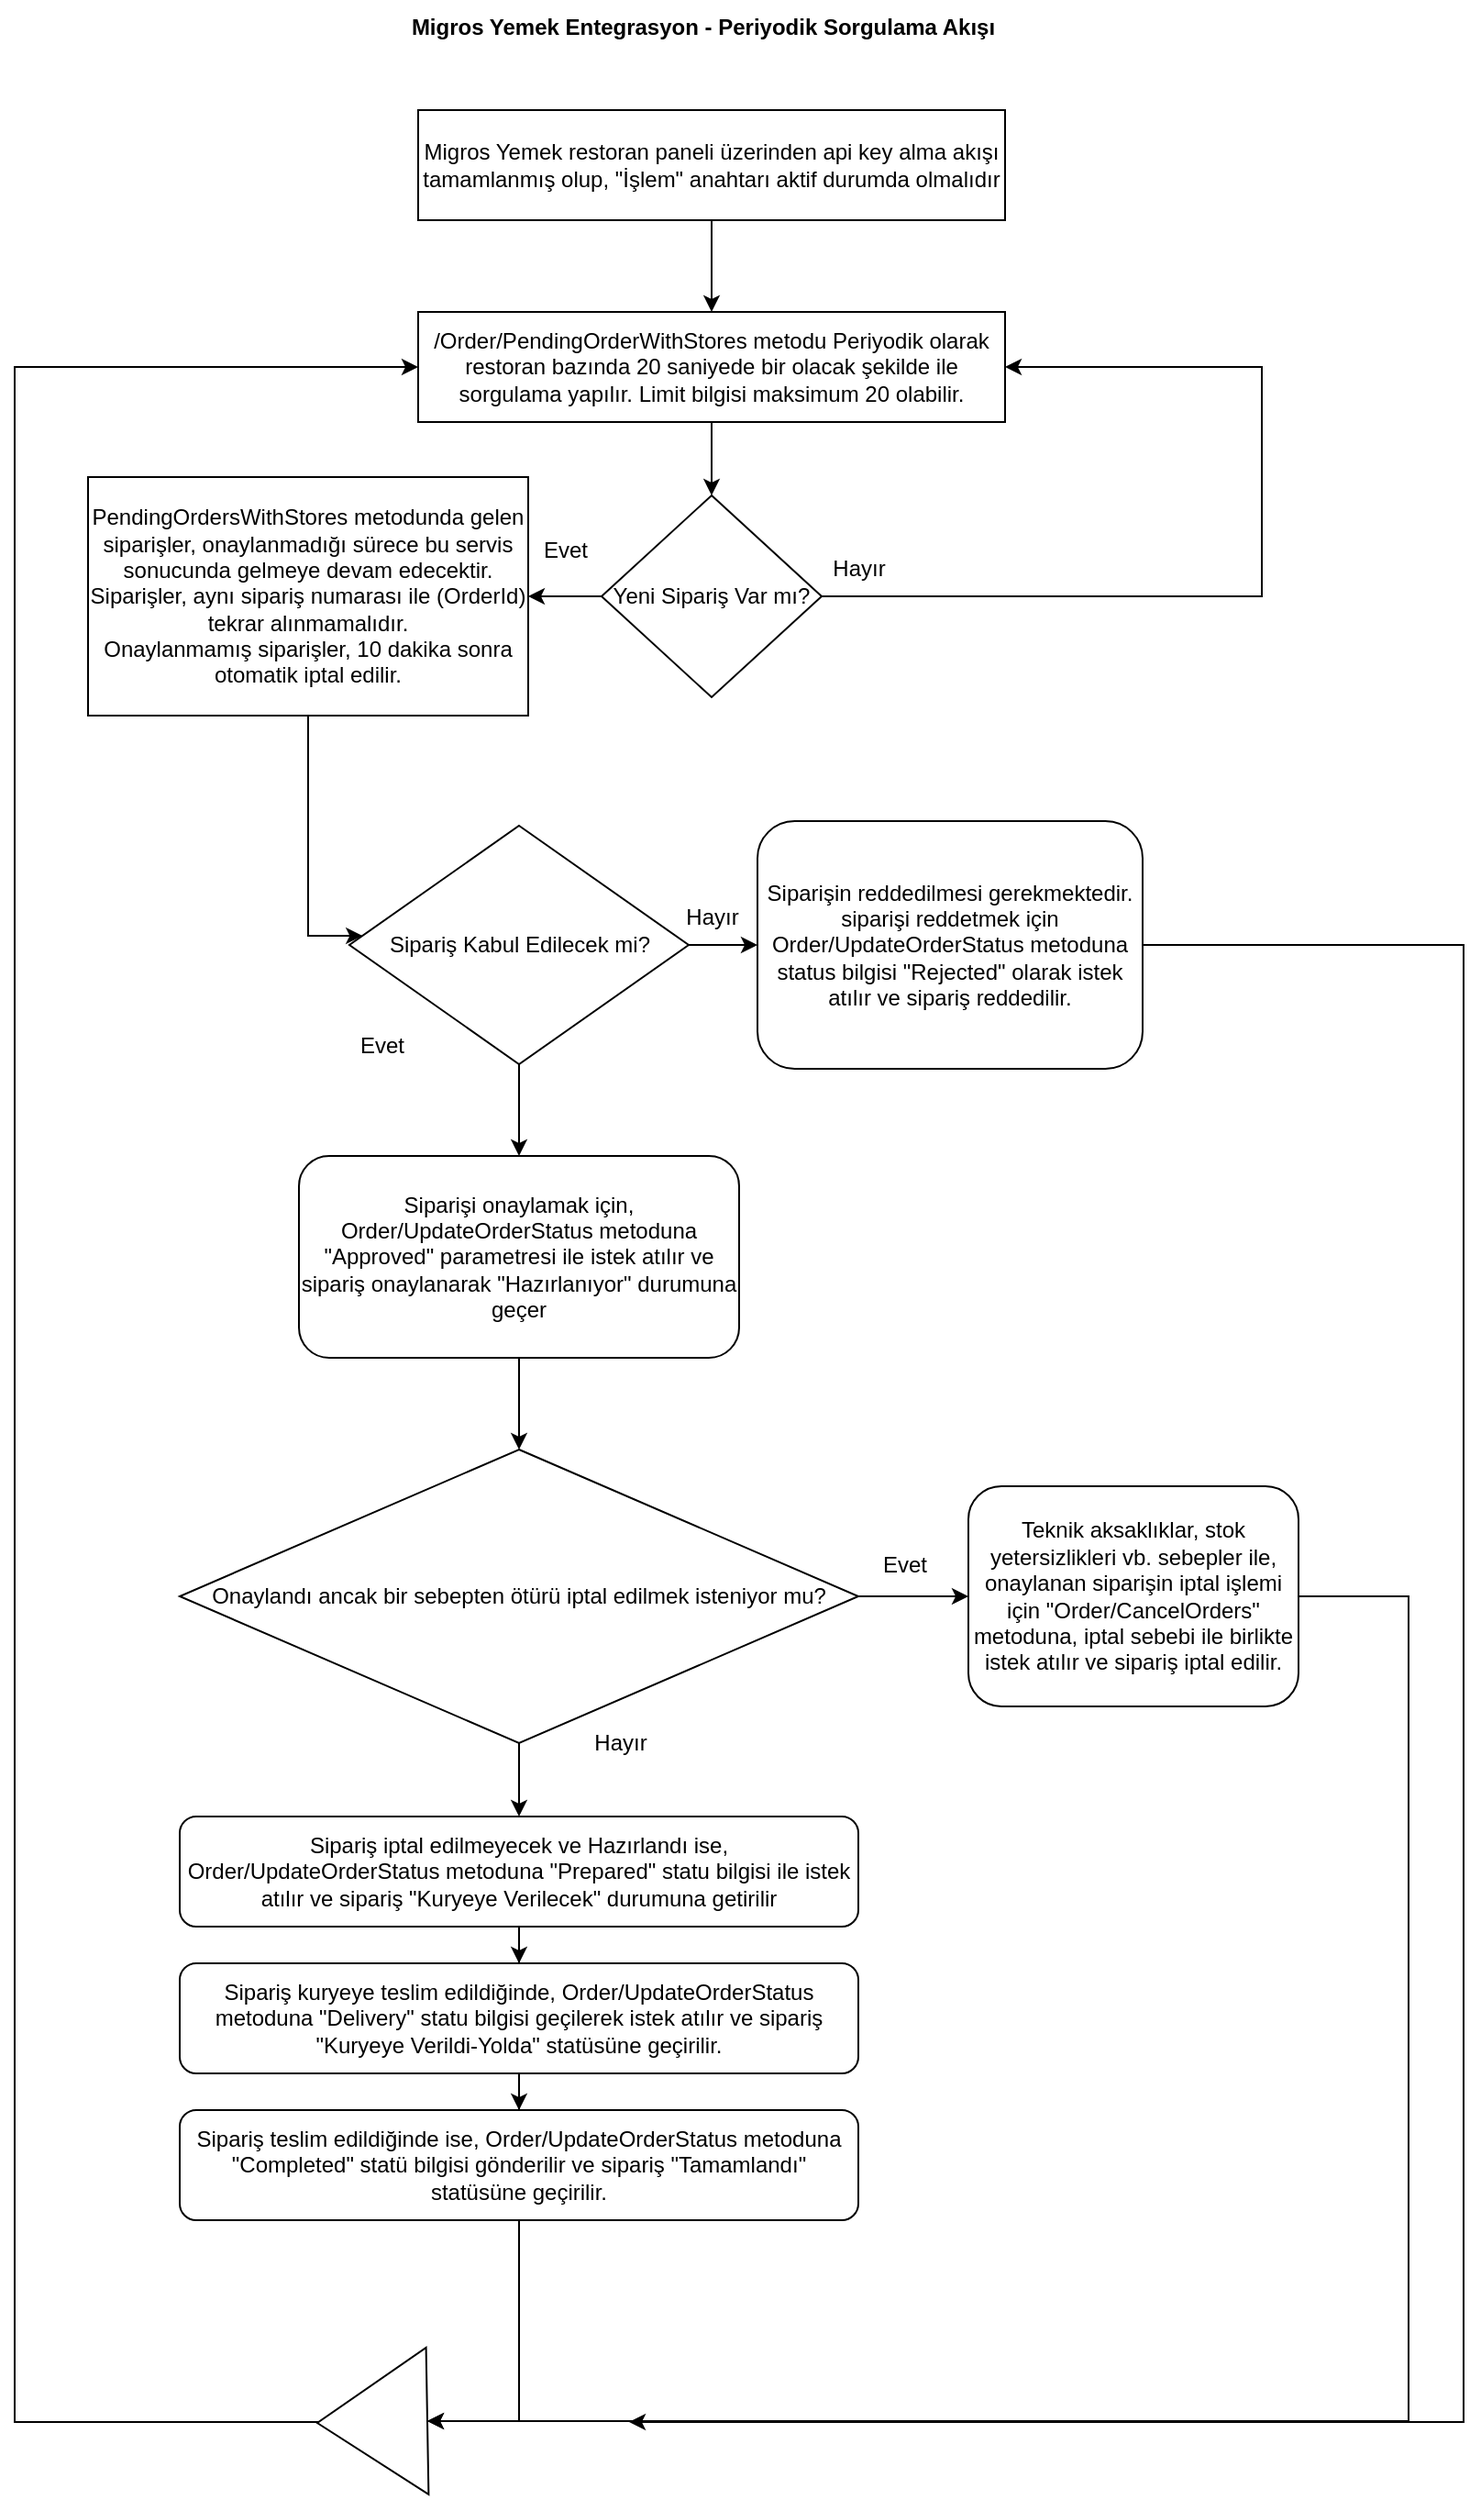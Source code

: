 <mxfile version="21.2.3" type="google" pages="3">
  <diagram id="XM-1HmyLlTlVuy0b1bv7" name="Periyodik Sorgulama">
    <mxGraphModel grid="1" page="1" gridSize="10" guides="1" tooltips="1" connect="1" arrows="1" fold="1" pageScale="1" pageWidth="850" pageHeight="1100" math="0" shadow="0">
      <root>
        <mxCell id="0" />
        <mxCell id="1" parent="0" />
        <mxCell id="56Uq0ZhsCfzMCR6e6KlZ-1" value="Migros Yemek Entegrasyon - Periyodik Sorgulama Akışı" style="text;html=1;align=center;verticalAlign=middle;resizable=0;points=[];autosize=1;strokeColor=none;fillColor=none;fontStyle=1;fontSize=12;" vertex="1" parent="1">
          <mxGeometry x="225" y="20" width="340" height="30" as="geometry" />
        </mxCell>
        <mxCell id="56Uq0ZhsCfzMCR6e6KlZ-2" style="edgeStyle=orthogonalEdgeStyle;rounded=0;orthogonalLoop=1;jettySize=auto;html=1;fontSize=12;" edge="1" parent="1" source="56Uq0ZhsCfzMCR6e6KlZ-3" target="56Uq0ZhsCfzMCR6e6KlZ-5">
          <mxGeometry relative="1" as="geometry" />
        </mxCell>
        <mxCell id="56Uq0ZhsCfzMCR6e6KlZ-3" value="Migros Yemek restoran paneli üzerinden api key alma akışı tamamlanmış olup, &quot;İşlem&quot; anahtarı aktif durumda olmalıdır " style="rounded=0;whiteSpace=wrap;html=1;fontSize=12;" vertex="1" parent="1">
          <mxGeometry x="240" y="80" width="320" height="60" as="geometry" />
        </mxCell>
        <mxCell id="56Uq0ZhsCfzMCR6e6KlZ-4" style="edgeStyle=orthogonalEdgeStyle;rounded=0;orthogonalLoop=1;jettySize=auto;html=1;fontSize=12;" edge="1" parent="1" source="56Uq0ZhsCfzMCR6e6KlZ-5">
          <mxGeometry relative="1" as="geometry">
            <mxPoint x="400" y="290" as="targetPoint" />
          </mxGeometry>
        </mxCell>
        <mxCell id="56Uq0ZhsCfzMCR6e6KlZ-5" value="/Order/PendingOrderWithStores metodu Periyodik olarak restoran bazında 20 saniyede bir olacak şekilde ile sorgulama yapılır. Limit bilgisi maksimum 20 olabilir." style="rounded=0;whiteSpace=wrap;html=1;fontSize=12;" vertex="1" parent="1">
          <mxGeometry x="240" y="190" width="320" height="60" as="geometry" />
        </mxCell>
        <mxCell id="56Uq0ZhsCfzMCR6e6KlZ-6" style="edgeStyle=orthogonalEdgeStyle;rounded=0;orthogonalLoop=1;jettySize=auto;html=1;fontSize=12;" edge="1" parent="1" source="56Uq0ZhsCfzMCR6e6KlZ-8">
          <mxGeometry relative="1" as="geometry">
            <mxPoint x="300" y="345" as="targetPoint" />
          </mxGeometry>
        </mxCell>
        <mxCell id="56Uq0ZhsCfzMCR6e6KlZ-7" style="edgeStyle=orthogonalEdgeStyle;rounded=0;orthogonalLoop=1;jettySize=auto;html=1;fontSize=12;entryX=1;entryY=0.5;entryDx=0;entryDy=0;" edge="1" parent="1" source="56Uq0ZhsCfzMCR6e6KlZ-8" target="56Uq0ZhsCfzMCR6e6KlZ-5">
          <mxGeometry relative="1" as="geometry">
            <mxPoint x="530" y="345" as="targetPoint" />
            <Array as="points">
              <mxPoint x="700" y="345" />
              <mxPoint x="700" y="220" />
            </Array>
          </mxGeometry>
        </mxCell>
        <mxCell id="56Uq0ZhsCfzMCR6e6KlZ-8" value="Yeni Sipariş Var mı?" style="rhombus;whiteSpace=wrap;html=1;fontSize=12;" vertex="1" parent="1">
          <mxGeometry x="340" y="290" width="120" height="110" as="geometry" />
        </mxCell>
        <mxCell id="56Uq0ZhsCfzMCR6e6KlZ-9" style="edgeStyle=orthogonalEdgeStyle;rounded=0;orthogonalLoop=1;jettySize=auto;html=1;fontSize=12;" edge="1" parent="1" source="56Uq0ZhsCfzMCR6e6KlZ-10" target="56Uq0ZhsCfzMCR6e6KlZ-15">
          <mxGeometry relative="1" as="geometry">
            <Array as="points">
              <mxPoint x="180" y="530" />
            </Array>
          </mxGeometry>
        </mxCell>
        <mxCell id="56Uq0ZhsCfzMCR6e6KlZ-10" value="PendingOrdersWithStores metodunda gelen siparişler, onaylanmadığı sürece bu servis sonucunda gelmeye devam edecektir. Siparişler, aynı sipariş numarası ile (OrderId) tekrar alınmamalıdır.&lt;br&gt;Onaylanmamış siparişler, 10 dakika sonra otomatik iptal edilir." style="rounded=0;whiteSpace=wrap;html=1;fontSize=12;" vertex="1" parent="1">
          <mxGeometry x="60" y="280" width="240" height="130" as="geometry" />
        </mxCell>
        <mxCell id="56Uq0ZhsCfzMCR6e6KlZ-11" value="Hayır" style="text;html=1;align=center;verticalAlign=middle;resizable=0;points=[];autosize=1;strokeColor=none;fillColor=none;fontSize=12;" vertex="1" parent="1">
          <mxGeometry x="455" y="315" width="50" height="30" as="geometry" />
        </mxCell>
        <mxCell id="56Uq0ZhsCfzMCR6e6KlZ-12" value="Evet" style="text;html=1;align=center;verticalAlign=middle;resizable=0;points=[];autosize=1;strokeColor=none;fillColor=none;fontSize=12;" vertex="1" parent="1">
          <mxGeometry x="295" y="305" width="50" height="30" as="geometry" />
        </mxCell>
        <mxCell id="56Uq0ZhsCfzMCR6e6KlZ-13" style="edgeStyle=orthogonalEdgeStyle;rounded=0;orthogonalLoop=1;jettySize=auto;html=1;entryX=0;entryY=0.5;entryDx=0;entryDy=0;fontSize=12;" edge="1" parent="1" source="56Uq0ZhsCfzMCR6e6KlZ-15" target="56Uq0ZhsCfzMCR6e6KlZ-17">
          <mxGeometry relative="1" as="geometry" />
        </mxCell>
        <mxCell id="56Uq0ZhsCfzMCR6e6KlZ-14" style="edgeStyle=orthogonalEdgeStyle;rounded=0;orthogonalLoop=1;jettySize=auto;html=1;fontSize=12;" edge="1" parent="1" source="56Uq0ZhsCfzMCR6e6KlZ-15" target="56Uq0ZhsCfzMCR6e6KlZ-21">
          <mxGeometry relative="1" as="geometry" />
        </mxCell>
        <mxCell id="56Uq0ZhsCfzMCR6e6KlZ-15" value="Sipariş Kabul Edilecek mi?" style="rhombus;whiteSpace=wrap;html=1;fontSize=12;" vertex="1" parent="1">
          <mxGeometry x="202.5" y="470" width="185" height="130" as="geometry" />
        </mxCell>
        <mxCell id="56Uq0ZhsCfzMCR6e6KlZ-16" style="edgeStyle=orthogonalEdgeStyle;rounded=0;orthogonalLoop=1;jettySize=auto;html=1;entryX=1;entryY=0.5;entryDx=0;entryDy=0;fontSize=12;" edge="1" parent="1" source="56Uq0ZhsCfzMCR6e6KlZ-17">
          <mxGeometry relative="1" as="geometry">
            <Array as="points">
              <mxPoint x="810" y="535" />
              <mxPoint x="810" y="1340" />
            </Array>
            <mxPoint x="355" y="1340" as="targetPoint" />
          </mxGeometry>
        </mxCell>
        <mxCell id="56Uq0ZhsCfzMCR6e6KlZ-17" value="Siparişin reddedilmesi gerekmektedir. siparişi reddetmek için Order/UpdateOrderStatus metoduna status bilgisi &quot;Rejected&quot; olarak istek atılır ve sipariş reddedilir." style="rounded=1;whiteSpace=wrap;html=1;fontSize=12;" vertex="1" parent="1">
          <mxGeometry x="425" y="467.5" width="210" height="135" as="geometry" />
        </mxCell>
        <mxCell id="56Uq0ZhsCfzMCR6e6KlZ-18" value="Hayır" style="text;html=1;align=center;verticalAlign=middle;resizable=0;points=[];autosize=1;strokeColor=none;fillColor=none;fontSize=12;" vertex="1" parent="1">
          <mxGeometry x="375" y="505" width="50" height="30" as="geometry" />
        </mxCell>
        <mxCell id="56Uq0ZhsCfzMCR6e6KlZ-19" value="Evet" style="text;html=1;align=center;verticalAlign=middle;resizable=0;points=[];autosize=1;strokeColor=none;fillColor=none;fontSize=12;" vertex="1" parent="1">
          <mxGeometry x="195" y="575" width="50" height="30" as="geometry" />
        </mxCell>
        <mxCell id="56Uq0ZhsCfzMCR6e6KlZ-20" value="" style="edgeStyle=orthogonalEdgeStyle;rounded=0;orthogonalLoop=1;jettySize=auto;html=1;fontSize=12;" edge="1" parent="1" source="56Uq0ZhsCfzMCR6e6KlZ-21" target="56Uq0ZhsCfzMCR6e6KlZ-24">
          <mxGeometry relative="1" as="geometry" />
        </mxCell>
        <mxCell id="56Uq0ZhsCfzMCR6e6KlZ-21" value="Siparişi onaylamak için, Order/UpdateOrderStatus metoduna &quot;Approved&quot; parametresi ile istek atılır ve sipariş onaylanarak &quot;Hazırlanıyor&quot; durumuna geçer" style="rounded=1;whiteSpace=wrap;html=1;fontSize=12;" vertex="1" parent="1">
          <mxGeometry x="175" y="650" width="240" height="110" as="geometry" />
        </mxCell>
        <mxCell id="56Uq0ZhsCfzMCR6e6KlZ-22" style="edgeStyle=orthogonalEdgeStyle;rounded=0;orthogonalLoop=1;jettySize=auto;html=1;entryX=0;entryY=0.5;entryDx=0;entryDy=0;fontSize=12;" edge="1" parent="1" source="56Uq0ZhsCfzMCR6e6KlZ-24" target="56Uq0ZhsCfzMCR6e6KlZ-26">
          <mxGeometry relative="1" as="geometry" />
        </mxCell>
        <mxCell id="56Uq0ZhsCfzMCR6e6KlZ-23" style="edgeStyle=orthogonalEdgeStyle;rounded=0;orthogonalLoop=1;jettySize=auto;html=1;fontSize=12;" edge="1" parent="1" source="56Uq0ZhsCfzMCR6e6KlZ-24" target="56Uq0ZhsCfzMCR6e6KlZ-30">
          <mxGeometry relative="1" as="geometry" />
        </mxCell>
        <mxCell id="56Uq0ZhsCfzMCR6e6KlZ-24" value="Onaylandı ancak bir sebepten ötürü iptal edilmek isteniyor mu?" style="rhombus;whiteSpace=wrap;html=1;fontSize=12;verticalAlign=middle;" vertex="1" parent="1">
          <mxGeometry x="110" y="810" width="370" height="160" as="geometry" />
        </mxCell>
        <mxCell id="56Uq0ZhsCfzMCR6e6KlZ-25" style="edgeStyle=orthogonalEdgeStyle;rounded=0;orthogonalLoop=1;jettySize=auto;html=1;fontSize=12;entryX=0;entryY=0.5;entryDx=0;entryDy=0;" edge="1" parent="1" source="56Uq0ZhsCfzMCR6e6KlZ-26" target="ECOzUlo0V12oEbAurunY-1">
          <mxGeometry relative="1" as="geometry">
            <mxPoint x="355" y="1340" as="targetPoint" />
            <Array as="points">
              <mxPoint x="780" y="890" />
              <mxPoint x="780" y="1340" />
            </Array>
          </mxGeometry>
        </mxCell>
        <mxCell id="56Uq0ZhsCfzMCR6e6KlZ-26" value="Teknik aksaklıklar, stok yetersizlikleri vb. sebepler ile, onaylanan siparişin iptal işlemi için &quot;Order/CancelOrders&quot; metoduna, iptal sebebi ile birlikte istek atılır ve sipariş iptal edilir." style="rounded=1;whiteSpace=wrap;html=1;fontSize=12;" vertex="1" parent="1">
          <mxGeometry x="540" y="830" width="180" height="120" as="geometry" />
        </mxCell>
        <mxCell id="56Uq0ZhsCfzMCR6e6KlZ-27" value="&lt;div&gt;Evet&lt;/div&gt;&lt;div&gt;&lt;br&gt;&lt;/div&gt;" style="text;html=1;align=center;verticalAlign=middle;resizable=0;points=[];autosize=1;strokeColor=none;fillColor=none;fontSize=12;" vertex="1" parent="1">
          <mxGeometry x="480" y="860" width="50" height="40" as="geometry" />
        </mxCell>
        <mxCell id="56Uq0ZhsCfzMCR6e6KlZ-28" value="Hayır" style="text;html=1;align=center;verticalAlign=middle;resizable=0;points=[];autosize=1;strokeColor=none;fillColor=none;fontSize=12;" vertex="1" parent="1">
          <mxGeometry x="325" y="955" width="50" height="30" as="geometry" />
        </mxCell>
        <mxCell id="56Uq0ZhsCfzMCR6e6KlZ-29" style="edgeStyle=orthogonalEdgeStyle;rounded=0;orthogonalLoop=1;jettySize=auto;html=1;fontSize=12;" edge="1" parent="1" source="56Uq0ZhsCfzMCR6e6KlZ-30" target="56Uq0ZhsCfzMCR6e6KlZ-32">
          <mxGeometry relative="1" as="geometry" />
        </mxCell>
        <mxCell id="56Uq0ZhsCfzMCR6e6KlZ-30" value="Sipariş iptal edilmeyecek ve Hazırlandı ise, Order/UpdateOrderStatus metoduna &quot;Prepared&quot; statu bilgisi ile istek atılır ve sipariş &quot;Kuryeye Verilecek&quot; durumuna getirilir" style="rounded=1;whiteSpace=wrap;html=1;fontSize=12;" vertex="1" parent="1">
          <mxGeometry x="110" y="1010" width="370" height="60" as="geometry" />
        </mxCell>
        <mxCell id="56Uq0ZhsCfzMCR6e6KlZ-31" style="edgeStyle=orthogonalEdgeStyle;rounded=0;orthogonalLoop=1;jettySize=auto;html=1;fontSize=12;" edge="1" parent="1" source="56Uq0ZhsCfzMCR6e6KlZ-32" target="56Uq0ZhsCfzMCR6e6KlZ-34">
          <mxGeometry relative="1" as="geometry" />
        </mxCell>
        <mxCell id="56Uq0ZhsCfzMCR6e6KlZ-32" value="Sipariş kuryeye teslim edildiğinde, Order/UpdateOrderStatus metoduna &quot;Delivery&quot; statu bilgisi geçilerek istek atılır ve sipariş &quot;Kuryeye Verildi-Yolda&quot; statüsüne geçirilir." style="rounded=1;whiteSpace=wrap;html=1;fontSize=12;" vertex="1" parent="1">
          <mxGeometry x="110" y="1090" width="370" height="60" as="geometry" />
        </mxCell>
        <mxCell id="56Uq0ZhsCfzMCR6e6KlZ-33" style="edgeStyle=orthogonalEdgeStyle;rounded=0;orthogonalLoop=1;jettySize=auto;html=1;entryX=0;entryY=0.5;entryDx=0;entryDy=0;fontSize=12;" edge="1" parent="1" source="56Uq0ZhsCfzMCR6e6KlZ-34" target="ECOzUlo0V12oEbAurunY-1">
          <mxGeometry relative="1" as="geometry">
            <mxPoint x="295" y="1300" as="targetPoint" />
          </mxGeometry>
        </mxCell>
        <mxCell id="56Uq0ZhsCfzMCR6e6KlZ-34" value="Sipariş teslim edildiğinde ise, Order/UpdateOrderStatus metoduna &quot;Completed&quot; statü bilgisi gönderilir ve sipariş &quot;Tamamlandı&quot; statüsüne geçirilir." style="rounded=1;whiteSpace=wrap;html=1;fontSize=12;" vertex="1" parent="1">
          <mxGeometry x="110" y="1170" width="370" height="60" as="geometry" />
        </mxCell>
        <mxCell id="ECOzUlo0V12oEbAurunY-2" style="edgeStyle=orthogonalEdgeStyle;rounded=0;orthogonalLoop=1;jettySize=auto;html=1;entryX=0;entryY=0.5;entryDx=0;entryDy=0;" edge="1" parent="1" source="ECOzUlo0V12oEbAurunY-1" target="56Uq0ZhsCfzMCR6e6KlZ-5">
          <mxGeometry relative="1" as="geometry">
            <Array as="points">
              <mxPoint x="20" y="1340" />
              <mxPoint x="20" y="220" />
            </Array>
          </mxGeometry>
        </mxCell>
        <mxCell id="ECOzUlo0V12oEbAurunY-1" value="" style="triangle;whiteSpace=wrap;html=1;rotation=-181;" vertex="1" parent="1">
          <mxGeometry x="185" y="1300" width="60" height="80" as="geometry" />
        </mxCell>
      </root>
    </mxGraphModel>
  </diagram>
  <diagram id="EnuEcke83SUTbslN4MB6" name="Webhook Yöntemi">
    <mxGraphModel grid="1" page="1" gridSize="10" guides="1" tooltips="1" connect="1" arrows="1" fold="1" pageScale="1" pageWidth="850" pageHeight="1100" math="0" shadow="0">
      <root>
        <mxCell id="0" />
        <mxCell id="1" parent="0" />
        <mxCell id="vlR92UIM1-6KSkPDaMZR-4" style="edgeStyle=orthogonalEdgeStyle;rounded=0;orthogonalLoop=1;jettySize=auto;html=1;" edge="1" parent="1" source="vlR92UIM1-6KSkPDaMZR-1">
          <mxGeometry relative="1" as="geometry">
            <mxPoint x="410" y="180" as="targetPoint" />
          </mxGeometry>
        </mxCell>
        <mxCell id="vlR92UIM1-6KSkPDaMZR-1" value="Sipariş Oluşturuldu" style="ellipse;whiteSpace=wrap;html=1;" vertex="1" parent="1">
          <mxGeometry x="350" y="60" width="120" height="80" as="geometry" />
        </mxCell>
        <mxCell id="vlR92UIM1-6KSkPDaMZR-7" style="edgeStyle=orthogonalEdgeStyle;rounded=0;orthogonalLoop=1;jettySize=auto;html=1;entryX=0.5;entryY=0;entryDx=0;entryDy=0;" edge="1" parent="1" source="vlR92UIM1-6KSkPDaMZR-5" target="vlR92UIM1-6KSkPDaMZR-6">
          <mxGeometry relative="1" as="geometry" />
        </mxCell>
        <mxCell id="vlR92UIM1-6KSkPDaMZR-5" value="Sipariş Oluşturuldu Webhook isteği atılır" style="rounded=1;whiteSpace=wrap;html=1;" vertex="1" parent="1">
          <mxGeometry x="350" y="370" width="120" height="60" as="geometry" />
        </mxCell>
        <mxCell id="0Tz7QYDIMDsIIMEJ8X0f-38" style="edgeStyle=orthogonalEdgeStyle;rounded=0;orthogonalLoop=1;jettySize=auto;html=1;entryX=0.5;entryY=0;entryDx=0;entryDy=0;" edge="1" parent="1" source="vlR92UIM1-6KSkPDaMZR-6" target="0Tz7QYDIMDsIIMEJ8X0f-15">
          <mxGeometry relative="1" as="geometry" />
        </mxCell>
        <mxCell id="0Tz7QYDIMDsIIMEJ8X0f-44" style="edgeStyle=orthogonalEdgeStyle;rounded=0;orthogonalLoop=1;jettySize=auto;html=1;entryX=0;entryY=0.5;entryDx=0;entryDy=0;" edge="1" parent="1" source="vlR92UIM1-6KSkPDaMZR-6" target="vlR92UIM1-6KSkPDaMZR-8">
          <mxGeometry relative="1" as="geometry">
            <Array as="points">
              <mxPoint x="260" y="565" />
              <mxPoint x="260" y="235" />
            </Array>
          </mxGeometry>
        </mxCell>
        <mxCell id="vlR92UIM1-6KSkPDaMZR-6" value="Response olarak 200 OK Döndü mü?" style="rhombus;whiteSpace=wrap;html=1;" vertex="1" parent="1">
          <mxGeometry x="340" y="490" width="140" height="150" as="geometry" />
        </mxCell>
        <mxCell id="vlR92UIM1-6KSkPDaMZR-9" style="edgeStyle=orthogonalEdgeStyle;rounded=0;orthogonalLoop=1;jettySize=auto;html=1;entryX=0.5;entryY=0;entryDx=0;entryDy=0;" edge="1" parent="1" source="vlR92UIM1-6KSkPDaMZR-8" target="vlR92UIM1-6KSkPDaMZR-5">
          <mxGeometry relative="1" as="geometry" />
        </mxCell>
        <mxCell id="0Tz7QYDIMDsIIMEJ8X0f-69" style="edgeStyle=orthogonalEdgeStyle;rounded=0;orthogonalLoop=1;jettySize=auto;html=1;entryX=0;entryY=0.5;entryDx=0;entryDy=0;" edge="1" parent="1" source="vlR92UIM1-6KSkPDaMZR-8" target="0Tz7QYDIMDsIIMEJ8X0f-68">
          <mxGeometry relative="1" as="geometry" />
        </mxCell>
        <mxCell id="vlR92UIM1-6KSkPDaMZR-8" value="Sipariş İletilimi 3 kez denendi mi?" style="rhombus;whiteSpace=wrap;html=1;" vertex="1" parent="1">
          <mxGeometry x="320" y="160" width="180" height="150" as="geometry" />
        </mxCell>
        <mxCell id="vlR92UIM1-6KSkPDaMZR-10" value="Hayır" style="text;html=1;align=center;verticalAlign=middle;resizable=0;points=[];autosize=1;strokeColor=none;fillColor=none;" vertex="1" parent="1">
          <mxGeometry x="410" y="320" width="50" height="30" as="geometry" />
        </mxCell>
        <mxCell id="vlR92UIM1-6KSkPDaMZR-16" value="Hayır" style="text;html=1;align=center;verticalAlign=middle;resizable=0;points=[];autosize=1;strokeColor=none;fillColor=none;" vertex="1" parent="1">
          <mxGeometry x="285" y="530" width="50" height="30" as="geometry" />
        </mxCell>
        <mxCell id="vlR92UIM1-6KSkPDaMZR-17" value="Evet" style="text;html=1;align=center;verticalAlign=middle;resizable=0;points=[];autosize=1;strokeColor=none;fillColor=none;" vertex="1" parent="1">
          <mxGeometry x="335" y="605" width="50" height="30" as="geometry" />
        </mxCell>
        <mxCell id="0Tz7QYDIMDsIIMEJ8X0f-1" value="Sipariş Oluşturuldu Webhook Akışı" style="text;html=1;align=center;verticalAlign=middle;resizable=0;points=[];autosize=1;strokeColor=#d6b656;fillColor=#fff2cc;fontStyle=1;fontSize=12;" vertex="1" parent="1">
          <mxGeometry x="300" y="10" width="220" height="30" as="geometry" />
        </mxCell>
        <mxCell id="0Tz7QYDIMDsIIMEJ8X0f-13" style="edgeStyle=orthogonalEdgeStyle;rounded=0;orthogonalLoop=1;jettySize=auto;html=1;entryX=0;entryY=0.5;entryDx=0;entryDy=0;fontSize=12;" edge="1" parent="1" source="0Tz7QYDIMDsIIMEJ8X0f-15" target="0Tz7QYDIMDsIIMEJ8X0f-17">
          <mxGeometry relative="1" as="geometry" />
        </mxCell>
        <mxCell id="0Tz7QYDIMDsIIMEJ8X0f-14" style="edgeStyle=orthogonalEdgeStyle;rounded=0;orthogonalLoop=1;jettySize=auto;html=1;fontSize=12;" edge="1" parent="1" source="0Tz7QYDIMDsIIMEJ8X0f-15" target="0Tz7QYDIMDsIIMEJ8X0f-21">
          <mxGeometry relative="1" as="geometry" />
        </mxCell>
        <mxCell id="0Tz7QYDIMDsIIMEJ8X0f-15" value="Sipariş Kabul Edilecek mi?" style="rhombus;whiteSpace=wrap;html=1;fontSize=12;" vertex="1" parent="1">
          <mxGeometry x="317.5" y="720" width="185" height="130" as="geometry" />
        </mxCell>
        <mxCell id="0Tz7QYDIMDsIIMEJ8X0f-53" style="edgeStyle=orthogonalEdgeStyle;rounded=0;orthogonalLoop=1;jettySize=auto;html=1;entryX=0;entryY=0.5;entryDx=0;entryDy=0;" edge="1" parent="1" source="0Tz7QYDIMDsIIMEJ8X0f-17" target="0Tz7QYDIMDsIIMEJ8X0f-55">
          <mxGeometry relative="1" as="geometry">
            <mxPoint x="1010" y="530" as="targetPoint" />
          </mxGeometry>
        </mxCell>
        <mxCell id="0Tz7QYDIMDsIIMEJ8X0f-17" value="Siparişin reddedilmesi gerekmektedir. siparişi reddetmek için Order/UpdateOrderStatus metoduna status bilgisi &quot;Rejected&quot; olarak istek atılır ve sipariş reddedilir." style="rounded=1;whiteSpace=wrap;html=1;fontSize=12;" vertex="1" parent="1">
          <mxGeometry x="670" y="717.5" width="210" height="135" as="geometry" />
        </mxCell>
        <mxCell id="0Tz7QYDIMDsIIMEJ8X0f-18" value="Hayır" style="text;html=1;align=center;verticalAlign=middle;resizable=0;points=[];autosize=1;strokeColor=none;fillColor=none;fontSize=12;" vertex="1" parent="1">
          <mxGeometry x="490" y="750" width="50" height="30" as="geometry" />
        </mxCell>
        <mxCell id="0Tz7QYDIMDsIIMEJ8X0f-19" value="Evet" style="text;html=1;align=center;verticalAlign=middle;resizable=0;points=[];autosize=1;strokeColor=none;fillColor=none;fontSize=12;" vertex="1" parent="1">
          <mxGeometry x="360" y="850" width="50" height="30" as="geometry" />
        </mxCell>
        <mxCell id="0Tz7QYDIMDsIIMEJ8X0f-20" value="" style="edgeStyle=orthogonalEdgeStyle;rounded=0;orthogonalLoop=1;jettySize=auto;html=1;fontSize=12;" edge="1" parent="1" source="0Tz7QYDIMDsIIMEJ8X0f-21" target="0Tz7QYDIMDsIIMEJ8X0f-24">
          <mxGeometry relative="1" as="geometry" />
        </mxCell>
        <mxCell id="0Tz7QYDIMDsIIMEJ8X0f-21" value="Siparişi onaylamak için, Order/UpdateOrderStatus metoduna &quot;Approved&quot; parametresi ile istek atılır ve sipariş onaylanarak &quot;Hazırlanıyor&quot; durumuna geçer" style="rounded=1;whiteSpace=wrap;html=1;fontSize=12;" vertex="1" parent="1">
          <mxGeometry x="290" y="900" width="240" height="110" as="geometry" />
        </mxCell>
        <mxCell id="0Tz7QYDIMDsIIMEJ8X0f-40" style="edgeStyle=orthogonalEdgeStyle;rounded=0;orthogonalLoop=1;jettySize=auto;html=1;entryX=0;entryY=0.5;entryDx=0;entryDy=0;" edge="1" parent="1" source="0Tz7QYDIMDsIIMEJ8X0f-24" target="0Tz7QYDIMDsIIMEJ8X0f-26">
          <mxGeometry relative="1" as="geometry" />
        </mxCell>
        <mxCell id="cU2vJMrxSFeehQJEkmPH-12" style="edgeStyle=orthogonalEdgeStyle;rounded=0;orthogonalLoop=1;jettySize=auto;html=1;" edge="1" parent="1" source="0Tz7QYDIMDsIIMEJ8X0f-24" target="0Tz7QYDIMDsIIMEJ8X0f-30">
          <mxGeometry relative="1" as="geometry" />
        </mxCell>
        <mxCell id="0Tz7QYDIMDsIIMEJ8X0f-24" value="Onaylandı ancak bir sebepten ötürü iptal edilmek isteniyor mu?" style="rhombus;whiteSpace=wrap;html=1;fontSize=12;verticalAlign=middle;" vertex="1" parent="1">
          <mxGeometry x="225" y="1050" width="370" height="160" as="geometry" />
        </mxCell>
        <mxCell id="0Tz7QYDIMDsIIMEJ8X0f-71" style="edgeStyle=orthogonalEdgeStyle;rounded=0;orthogonalLoop=1;jettySize=auto;html=1;entryX=0;entryY=0.5;entryDx=0;entryDy=0;" edge="1" parent="1" source="0Tz7QYDIMDsIIMEJ8X0f-26" target="0Tz7QYDIMDsIIMEJ8X0f-55">
          <mxGeometry relative="1" as="geometry">
            <Array as="points">
              <mxPoint x="1150" y="1130" />
              <mxPoint x="1150" y="80" />
            </Array>
          </mxGeometry>
        </mxCell>
        <mxCell id="0Tz7QYDIMDsIIMEJ8X0f-26" value="Teknik aksaklıklar, stok yetersizlikleri vb. sebepler ile, onaylanan siparişin iptal işlemi için &quot;Order/CancelOrders&quot; metoduna, iptal sebebi ile birlikte istek atılır ve sipariş iptal edilir." style="rounded=1;whiteSpace=wrap;html=1;fontSize=12;" vertex="1" parent="1">
          <mxGeometry x="685" y="1070" width="180" height="120" as="geometry" />
        </mxCell>
        <mxCell id="0Tz7QYDIMDsIIMEJ8X0f-27" value="&lt;div&gt;Evet&lt;/div&gt;&lt;div&gt;&lt;br&gt;&lt;/div&gt;" style="text;html=1;align=center;verticalAlign=middle;resizable=0;points=[];autosize=1;strokeColor=none;fillColor=none;fontSize=12;" vertex="1" parent="1">
          <mxGeometry x="595" y="1080" width="50" height="40" as="geometry" />
        </mxCell>
        <mxCell id="0Tz7QYDIMDsIIMEJ8X0f-28" value="Hayır" style="text;html=1;align=center;verticalAlign=middle;resizable=0;points=[];autosize=1;strokeColor=none;fillColor=none;fontSize=12;" vertex="1" parent="1">
          <mxGeometry x="350" y="1200" width="50" height="30" as="geometry" />
        </mxCell>
        <mxCell id="cU2vJMrxSFeehQJEkmPH-13" style="edgeStyle=orthogonalEdgeStyle;rounded=0;orthogonalLoop=1;jettySize=auto;html=1;entryX=0.5;entryY=0;entryDx=0;entryDy=0;" edge="1" parent="1" source="0Tz7QYDIMDsIIMEJ8X0f-30" target="cU2vJMrxSFeehQJEkmPH-2">
          <mxGeometry relative="1" as="geometry" />
        </mxCell>
        <mxCell id="0Tz7QYDIMDsIIMEJ8X0f-30" value="Sipariş iptal edilmeyecek ve Hazırlandı ise, Order/UpdateOrderStatus metoduna &quot;Prepared&quot; statu bilgisi ile istek atılır ve sipariş &quot;Kuryeye Verilecek&quot; durumuna getirilir" style="rounded=1;whiteSpace=wrap;html=1;fontSize=12;" vertex="1" parent="1">
          <mxGeometry x="225" y="1240" width="370" height="60" as="geometry" />
        </mxCell>
        <mxCell id="0Tz7QYDIMDsIIMEJ8X0f-31" style="edgeStyle=orthogonalEdgeStyle;rounded=0;orthogonalLoop=1;jettySize=auto;html=1;fontSize=12;" edge="1" parent="1" source="0Tz7QYDIMDsIIMEJ8X0f-32" target="0Tz7QYDIMDsIIMEJ8X0f-34">
          <mxGeometry relative="1" as="geometry" />
        </mxCell>
        <mxCell id="0Tz7QYDIMDsIIMEJ8X0f-32" value="Sipariş kuryeye teslim edildiğinde, Order/UpdateOrderStatus metoduna &quot;Delivery&quot; statu bilgisi geçilerek istek atılır ve sipariş &quot;Kuryeye Verildi-Yolda&quot; statüsüne geçirilir." style="rounded=1;whiteSpace=wrap;html=1;fontSize=12;" vertex="1" parent="1">
          <mxGeometry x="225" y="1540" width="370" height="60" as="geometry" />
        </mxCell>
        <mxCell id="cU2vJMrxSFeehQJEkmPH-15" style="edgeStyle=orthogonalEdgeStyle;rounded=0;orthogonalLoop=1;jettySize=auto;html=1;entryX=0.5;entryY=0;entryDx=0;entryDy=0;" edge="1" parent="1" source="0Tz7QYDIMDsIIMEJ8X0f-34" target="0Tz7QYDIMDsIIMEJ8X0f-51">
          <mxGeometry relative="1" as="geometry" />
        </mxCell>
        <mxCell id="0Tz7QYDIMDsIIMEJ8X0f-34" value="Sipariş teslim edildiğinde ise, Order/UpdateOrderStatus metoduna &quot;Completed&quot; statü bilgisi gönderilir ve sipariş &quot;Tamamlandı&quot; statüsüne geçirilir." style="rounded=1;whiteSpace=wrap;html=1;fontSize=12;" vertex="1" parent="1">
          <mxGeometry x="225" y="1630" width="370" height="60" as="geometry" />
        </mxCell>
        <mxCell id="0Tz7QYDIMDsIIMEJ8X0f-37" value="&lt;h1&gt;Not&lt;/h1&gt;&lt;p&gt;Siparişler &quot;Onay Bekliyor&quot; statüsünde aktarılır ve 10 dakika içerisinde onaylanmamış siparişler otomatik iptal edilir.&lt;br&gt;&lt;/p&gt;" style="text;html=1;strokeColor=none;fillColor=none;spacing=5;spacingTop=-20;whiteSpace=wrap;overflow=hidden;rounded=0;" vertex="1" parent="1">
          <mxGeometry x="50" y="450" width="190" height="120" as="geometry" />
        </mxCell>
        <mxCell id="0Tz7QYDIMDsIIMEJ8X0f-47" value="Evet" style="text;html=1;align=center;verticalAlign=middle;resizable=0;points=[];autosize=1;strokeColor=none;fillColor=none;" vertex="1" parent="1">
          <mxGeometry x="502.5" y="200" width="50" height="30" as="geometry" />
        </mxCell>
        <mxCell id="0Tz7QYDIMDsIIMEJ8X0f-51" value="İlgili Sipariş için akış sonlanır" style="ellipse;whiteSpace=wrap;html=1;" vertex="1" parent="1">
          <mxGeometry x="310" y="1730" width="200" height="130" as="geometry" />
        </mxCell>
        <mxCell id="0Tz7QYDIMDsIIMEJ8X0f-54" style="edgeStyle=orthogonalEdgeStyle;rounded=0;orthogonalLoop=1;jettySize=auto;html=1;" edge="1" parent="1" source="0Tz7QYDIMDsIIMEJ8X0f-55">
          <mxGeometry relative="1" as="geometry">
            <mxPoint x="1390.0" y="160" as="targetPoint" />
          </mxGeometry>
        </mxCell>
        <mxCell id="0Tz7QYDIMDsIIMEJ8X0f-55" value="Sipariş İptal edildi" style="ellipse;whiteSpace=wrap;html=1;" vertex="1" parent="1">
          <mxGeometry x="1330" y="40" width="120" height="80" as="geometry" />
        </mxCell>
        <mxCell id="0Tz7QYDIMDsIIMEJ8X0f-56" style="edgeStyle=orthogonalEdgeStyle;rounded=0;orthogonalLoop=1;jettySize=auto;html=1;entryX=0.5;entryY=0;entryDx=0;entryDy=0;" edge="1" parent="1" source="0Tz7QYDIMDsIIMEJ8X0f-57" target="0Tz7QYDIMDsIIMEJ8X0f-59">
          <mxGeometry relative="1" as="geometry" />
        </mxCell>
        <mxCell id="0Tz7QYDIMDsIIMEJ8X0f-57" value="Sipariş İptal Edildi Webhook isteği atılır" style="rounded=1;whiteSpace=wrap;html=1;" vertex="1" parent="1">
          <mxGeometry x="1330" y="350" width="120" height="60" as="geometry" />
        </mxCell>
        <mxCell id="0Tz7QYDIMDsIIMEJ8X0f-58" style="edgeStyle=orthogonalEdgeStyle;rounded=0;orthogonalLoop=1;jettySize=auto;html=1;entryX=0;entryY=0.5;entryDx=0;entryDy=0;" edge="1" parent="1" source="0Tz7QYDIMDsIIMEJ8X0f-59" target="0Tz7QYDIMDsIIMEJ8X0f-62">
          <mxGeometry relative="1" as="geometry">
            <Array as="points">
              <mxPoint x="1240" y="545" />
              <mxPoint x="1240" y="215" />
            </Array>
          </mxGeometry>
        </mxCell>
        <mxCell id="0Tz7QYDIMDsIIMEJ8X0f-73" style="edgeStyle=orthogonalEdgeStyle;rounded=0;orthogonalLoop=1;jettySize=auto;html=1;entryX=0.5;entryY=0;entryDx=0;entryDy=0;" edge="1" parent="1" source="0Tz7QYDIMDsIIMEJ8X0f-59" target="0Tz7QYDIMDsIIMEJ8X0f-72">
          <mxGeometry relative="1" as="geometry" />
        </mxCell>
        <mxCell id="0Tz7QYDIMDsIIMEJ8X0f-59" value="Response olarak 200 OK Döndü mü?" style="rhombus;whiteSpace=wrap;html=1;" vertex="1" parent="1">
          <mxGeometry x="1320" y="470" width="140" height="150" as="geometry" />
        </mxCell>
        <mxCell id="0Tz7QYDIMDsIIMEJ8X0f-60" style="edgeStyle=orthogonalEdgeStyle;rounded=0;orthogonalLoop=1;jettySize=auto;html=1;entryX=0.5;entryY=0;entryDx=0;entryDy=0;" edge="1" parent="1" source="0Tz7QYDIMDsIIMEJ8X0f-62" target="0Tz7QYDIMDsIIMEJ8X0f-57">
          <mxGeometry relative="1" as="geometry" />
        </mxCell>
        <mxCell id="0Tz7QYDIMDsIIMEJ8X0f-61" style="edgeStyle=orthogonalEdgeStyle;rounded=0;orthogonalLoop=1;jettySize=auto;html=1;" edge="1" parent="1" source="0Tz7QYDIMDsIIMEJ8X0f-62" target="0Tz7QYDIMDsIIMEJ8X0f-72">
          <mxGeometry relative="1" as="geometry">
            <mxPoint x="1590" y="215" as="targetPoint" />
            <Array as="points">
              <mxPoint x="1540" y="215" />
              <mxPoint x="1540" y="720" />
            </Array>
          </mxGeometry>
        </mxCell>
        <mxCell id="0Tz7QYDIMDsIIMEJ8X0f-62" value="Sipariş iptali İletilimi 3 kez denendi mi?" style="rhombus;whiteSpace=wrap;html=1;" vertex="1" parent="1">
          <mxGeometry x="1300" y="140" width="180" height="150" as="geometry" />
        </mxCell>
        <mxCell id="0Tz7QYDIMDsIIMEJ8X0f-63" value="Hayır" style="text;html=1;align=center;verticalAlign=middle;resizable=0;points=[];autosize=1;strokeColor=none;fillColor=none;" vertex="1" parent="1">
          <mxGeometry x="1390" y="300" width="50" height="30" as="geometry" />
        </mxCell>
        <mxCell id="0Tz7QYDIMDsIIMEJ8X0f-64" value="Hayır" style="text;html=1;align=center;verticalAlign=middle;resizable=0;points=[];autosize=1;strokeColor=none;fillColor=none;" vertex="1" parent="1">
          <mxGeometry x="1265" y="510" width="50" height="30" as="geometry" />
        </mxCell>
        <mxCell id="0Tz7QYDIMDsIIMEJ8X0f-65" value="Evet" style="text;html=1;align=center;verticalAlign=middle;resizable=0;points=[];autosize=1;strokeColor=none;fillColor=none;" vertex="1" parent="1">
          <mxGeometry x="1315" y="585" width="50" height="30" as="geometry" />
        </mxCell>
        <mxCell id="0Tz7QYDIMDsIIMEJ8X0f-66" value="Evet" style="text;html=1;align=center;verticalAlign=middle;resizable=0;points=[];autosize=1;strokeColor=none;fillColor=none;" vertex="1" parent="1">
          <mxGeometry x="1482.5" y="180" width="50" height="30" as="geometry" />
        </mxCell>
        <mxCell id="0Tz7QYDIMDsIIMEJ8X0f-70" style="edgeStyle=orthogonalEdgeStyle;rounded=0;orthogonalLoop=1;jettySize=auto;html=1;entryX=0;entryY=0.5;entryDx=0;entryDy=0;" edge="1" parent="1" source="0Tz7QYDIMDsIIMEJ8X0f-68" target="0Tz7QYDIMDsIIMEJ8X0f-55">
          <mxGeometry relative="1" as="geometry">
            <Array as="points">
              <mxPoint x="1060" y="235" />
              <mxPoint x="1060" y="80" />
            </Array>
          </mxGeometry>
        </mxCell>
        <mxCell id="0Tz7QYDIMDsIIMEJ8X0f-68" value="Sipariş iletimi gerçekleştirilemediği için sipariş panel üzerinden işlem görmediği taktirde 10 dakika sonunda iptal eidlir ve iptal akışını tetikler" style="rounded=1;whiteSpace=wrap;html=1;" vertex="1" parent="1">
          <mxGeometry x="630" y="182.5" width="290" height="105" as="geometry" />
        </mxCell>
        <mxCell id="0Tz7QYDIMDsIIMEJ8X0f-72" value="Bilgi iletimi sonlanır" style="ellipse;whiteSpace=wrap;html=1;" vertex="1" parent="1">
          <mxGeometry x="1330" y="680" width="120" height="80" as="geometry" />
        </mxCell>
        <mxCell id="0Tz7QYDIMDsIIMEJ8X0f-76" style="edgeStyle=orthogonalEdgeStyle;rounded=0;orthogonalLoop=1;jettySize=auto;html=1;" edge="1" parent="1" source="0Tz7QYDIMDsIIMEJ8X0f-75" target="0Tz7QYDIMDsIIMEJ8X0f-55">
          <mxGeometry x="1" y="95" relative="1" as="geometry">
            <Array as="points">
              <mxPoint x="1390" y="10" />
            </Array>
            <mxPoint x="30" y="5" as="offset" />
          </mxGeometry>
        </mxCell>
        <mxCell id="0Tz7QYDIMDsIIMEJ8X0f-75" value="Migros Yemek Paneli üzerinden Çağrı merkezi aracılığı ile gerçekleştirilecek iptallerde de bu servis tetiklenecektir." style="shape=hexagon;perimeter=hexagonPerimeter2;whiteSpace=wrap;html=1;fixedSize=1;" vertex="1" parent="1">
          <mxGeometry x="670" y="30" width="240" height="100" as="geometry" />
        </mxCell>
        <mxCell id="0Tz7QYDIMDsIIMEJ8X0f-77" value="Sipariş İptal edildi Webhook Akışı" style="text;html=1;align=center;verticalAlign=middle;resizable=0;points=[];autosize=1;strokeColor=#d6b656;fillColor=#fff2cc;fontStyle=1;fontSize=12;" vertex="1" parent="1">
          <mxGeometry x="1465" y="20" width="210" height="30" as="geometry" />
        </mxCell>
        <mxCell id="cU2vJMrxSFeehQJEkmPH-11" style="edgeStyle=orthogonalEdgeStyle;rounded=0;orthogonalLoop=1;jettySize=auto;html=1;entryX=0;entryY=0.5;entryDx=0;entryDy=0;" edge="1" parent="1" source="cU2vJMrxSFeehQJEkmPH-2" target="cU2vJMrxSFeehQJEkmPH-10">
          <mxGeometry relative="1" as="geometry" />
        </mxCell>
        <mxCell id="cU2vJMrxSFeehQJEkmPH-14" style="edgeStyle=orthogonalEdgeStyle;rounded=0;orthogonalLoop=1;jettySize=auto;html=1;entryX=0.5;entryY=0;entryDx=0;entryDy=0;" edge="1" parent="1" source="cU2vJMrxSFeehQJEkmPH-2" target="0Tz7QYDIMDsIIMEJ8X0f-32">
          <mxGeometry relative="1" as="geometry" />
        </mxCell>
        <mxCell id="cU2vJMrxSFeehQJEkmPH-2" value="&lt;div&gt;Siparişi MİGROS Kuryesi mi teslim edecek?&lt;/div&gt;" style="rhombus;whiteSpace=wrap;html=1;fontSize=12;verticalAlign=middle;" vertex="1" parent="1">
          <mxGeometry x="225" y="1350" width="370" height="160" as="geometry" />
        </mxCell>
        <mxCell id="cU2vJMrxSFeehQJEkmPH-5" value="Hayır" style="text;html=1;align=center;verticalAlign=middle;resizable=0;points=[];autosize=1;strokeColor=none;fillColor=none;fontSize=12;" vertex="1" parent="1">
          <mxGeometry x="360" y="1510" width="50" height="30" as="geometry" />
        </mxCell>
        <mxCell id="cU2vJMrxSFeehQJEkmPH-6" value="&lt;div&gt;Evet&lt;/div&gt;&lt;div&gt;&lt;br&gt;&lt;/div&gt;" style="text;html=1;align=center;verticalAlign=middle;resizable=0;points=[];autosize=1;strokeColor=none;fillColor=none;fontSize=12;" vertex="1" parent="1">
          <mxGeometry x="600" y="1400" width="50" height="40" as="geometry" />
        </mxCell>
        <mxCell id="cU2vJMrxSFeehQJEkmPH-19" style="edgeStyle=orthogonalEdgeStyle;rounded=0;orthogonalLoop=1;jettySize=auto;html=1;entryX=0.5;entryY=0;entryDx=0;entryDy=0;" edge="1" parent="1" source="cU2vJMrxSFeehQJEkmPH-10" target="cU2vJMrxSFeehQJEkmPH-17">
          <mxGeometry relative="1" as="geometry" />
        </mxCell>
        <mxCell id="cU2vJMrxSFeehQJEkmPH-10" value="Migros Yemek Teslimatı Kuryesi" style="rounded=1;whiteSpace=wrap;html=1;fontSize=12;" vertex="1" parent="1">
          <mxGeometry x="745" y="1370" width="180" height="120" as="geometry" />
        </mxCell>
        <mxCell id="cU2vJMrxSFeehQJEkmPH-16" style="edgeStyle=orthogonalEdgeStyle;rounded=0;orthogonalLoop=1;jettySize=auto;html=1;fontSize=12;" edge="1" parent="1" source="cU2vJMrxSFeehQJEkmPH-17" target="cU2vJMrxSFeehQJEkmPH-18">
          <mxGeometry relative="1" as="geometry" />
        </mxCell>
        <mxCell id="cU2vJMrxSFeehQJEkmPH-17" value="&lt;div&gt;Migros Yemek Kuryesi, ürünü teslim aldığında sipariş otomatikl olarak &quot;Kuryeye Verildi-Yolda&quot; durumuna geçirilir ve DeliveryStatusChanged Webhook&#39;u aracılığı ile aktarımı sağlanır.&lt;/div&gt;" style="rounded=1;whiteSpace=wrap;html=1;fontSize=12;" vertex="1" parent="1">
          <mxGeometry x="650" y="1540" width="370" height="60" as="geometry" />
        </mxCell>
        <mxCell id="cU2vJMrxSFeehQJEkmPH-20" style="edgeStyle=orthogonalEdgeStyle;rounded=0;orthogonalLoop=1;jettySize=auto;html=1;entryX=1;entryY=0.5;entryDx=0;entryDy=0;" edge="1" parent="1" source="cU2vJMrxSFeehQJEkmPH-18" target="0Tz7QYDIMDsIIMEJ8X0f-51">
          <mxGeometry relative="1" as="geometry">
            <Array as="points">
              <mxPoint x="840" y="1795" />
            </Array>
          </mxGeometry>
        </mxCell>
        <mxCell id="cU2vJMrxSFeehQJEkmPH-18" value="Migros Yemek Kuryesi, ürünü müşteriye teslim ettiği taktirde, sipariş otomatik olarak &quot;Delivered&quot; durumuna geçer ve bu bilgi entegratöre &lt;b&gt;DeliveryStatusChanged &lt;/b&gt;Webhook&#39;u aracılığı ile aktarımı sağlanır." style="rounded=1;whiteSpace=wrap;html=1;fontSize=12;" vertex="1" parent="1">
          <mxGeometry x="650" y="1630" width="370" height="80" as="geometry" />
        </mxCell>
        <mxCell id="cU2vJMrxSFeehQJEkmPH-21" value="Migros Yemek Teslimatı Durum Değişikliği &lt;br&gt;Webhook Akışı" style="text;html=1;align=center;verticalAlign=middle;resizable=0;points=[];autosize=1;strokeColor=#d6b656;fillColor=#fff2cc;fontStyle=1;fontSize=12;" vertex="1" parent="1">
          <mxGeometry x="705" y="1315" width="260" height="40" as="geometry" />
        </mxCell>
      </root>
    </mxGraphModel>
  </diagram>
  <diagram id="C5RBs43oDa-KdzZeNtuy" name="Restorandan Api Key Alma">
    <mxGraphModel grid="1" page="1" gridSize="10" guides="1" tooltips="1" connect="1" arrows="1" fold="1" pageScale="1" pageWidth="827" pageHeight="1169" math="0" shadow="0">
      <root>
        <mxCell id="WIyWlLk6GJQsqaUBKTNV-0" />
        <mxCell id="WIyWlLk6GJQsqaUBKTNV-1" parent="WIyWlLk6GJQsqaUBKTNV-0" />
        <mxCell id="DMvjHSNNMfcXyTZvC1Mi-21" value="Migros Yemek Paneli Üzerinden Api Key Alma Akışı" style="text;html=1;align=center;verticalAlign=middle;resizable=0;points=[];autosize=1;strokeColor=none;fillColor=none;fontSize=20;fontStyle=1" vertex="1" parent="WIyWlLk6GJQsqaUBKTNV-1">
          <mxGeometry x="174" y="30" width="500" height="40" as="geometry" />
        </mxCell>
        <mxCell id="DMvjHSNNMfcXyTZvC1Mi-22" style="edgeStyle=orthogonalEdgeStyle;rounded=0;orthogonalLoop=1;jettySize=auto;html=1;" edge="1" parent="WIyWlLk6GJQsqaUBKTNV-1" source="DMvjHSNNMfcXyTZvC1Mi-23" target="DMvjHSNNMfcXyTZvC1Mi-25">
          <mxGeometry relative="1" as="geometry" />
        </mxCell>
        <mxCell id="DMvjHSNNMfcXyTZvC1Mi-23" value="&lt;div&gt;Restoran Sahibi rolündeki kullanıcı, Migros Yemek Restoran panelindeki&amp;nbsp; &quot;Pos Entegrasyonu&quot; ekranından ilgili entegratörü seçerek, &quot;Oluştur &quot; butonuna tıklar ve yeni bir api key oluşturur.&lt;/div&gt;" style="rounded=1;whiteSpace=wrap;html=1;" vertex="1" parent="WIyWlLk6GJQsqaUBKTNV-1">
          <mxGeometry x="290" y="80" width="280" height="90" as="geometry" />
        </mxCell>
        <mxCell id="DMvjHSNNMfcXyTZvC1Mi-24" style="edgeStyle=orthogonalEdgeStyle;rounded=0;orthogonalLoop=1;jettySize=auto;html=1;" edge="1" parent="WIyWlLk6GJQsqaUBKTNV-1" source="DMvjHSNNMfcXyTZvC1Mi-25" target="DMvjHSNNMfcXyTZvC1Mi-27">
          <mxGeometry relative="1" as="geometry" />
        </mxCell>
        <mxCell id="DMvjHSNNMfcXyTZvC1Mi-25" value="&quot;Pos Entegrasyonu&quot; sayfasındakj api key bilgisine ek olarak, zincir id ve restoran id ilgili entegratöre iletilir." style="rounded=1;whiteSpace=wrap;html=1;" vertex="1" parent="WIyWlLk6GJQsqaUBKTNV-1">
          <mxGeometry x="290" y="210" width="280" height="90" as="geometry" />
        </mxCell>
        <mxCell id="DMvjHSNNMfcXyTZvC1Mi-26" style="edgeStyle=orthogonalEdgeStyle;rounded=0;orthogonalLoop=1;jettySize=auto;html=1;" edge="1" parent="WIyWlLk6GJQsqaUBKTNV-1" source="DMvjHSNNMfcXyTZvC1Mi-27" target="DMvjHSNNMfcXyTZvC1Mi-30">
          <mxGeometry relative="1" as="geometry" />
        </mxCell>
        <mxCell id="DMvjHSNNMfcXyTZvC1Mi-27" value="&lt;div&gt;İlgili entegratör, restorana ait tanımlamaları gerçekleştirir&lt;/div&gt;" style="rounded=1;whiteSpace=wrap;html=1;" vertex="1" parent="WIyWlLk6GJQsqaUBKTNV-1">
          <mxGeometry x="290" y="330" width="280" height="90" as="geometry" />
        </mxCell>
        <mxCell id="DMvjHSNNMfcXyTZvC1Mi-28" style="edgeStyle=orthogonalEdgeStyle;rounded=0;orthogonalLoop=1;jettySize=auto;html=1;entryX=1;entryY=0.5;entryDx=0;entryDy=0;" edge="1" parent="WIyWlLk6GJQsqaUBKTNV-1" source="DMvjHSNNMfcXyTZvC1Mi-30" target="DMvjHSNNMfcXyTZvC1Mi-32">
          <mxGeometry relative="1" as="geometry" />
        </mxCell>
        <mxCell id="DMvjHSNNMfcXyTZvC1Mi-29" style="edgeStyle=orthogonalEdgeStyle;rounded=0;orthogonalLoop=1;jettySize=auto;html=1;entryX=0;entryY=0.5;entryDx=0;entryDy=0;" edge="1" parent="WIyWlLk6GJQsqaUBKTNV-1" source="DMvjHSNNMfcXyTZvC1Mi-30" target="DMvjHSNNMfcXyTZvC1Mi-36">
          <mxGeometry relative="1" as="geometry" />
        </mxCell>
        <mxCell id="DMvjHSNNMfcXyTZvC1Mi-30" value="Ürün Eşleştirme yapılmakta mıdır?" style="strokeWidth=2;html=1;shape=mxgraph.flowchart.decision;whiteSpace=wrap;" vertex="1" parent="WIyWlLk6GJQsqaUBKTNV-1">
          <mxGeometry x="340" y="490" width="180" height="140" as="geometry" />
        </mxCell>
        <mxCell id="DMvjHSNNMfcXyTZvC1Mi-31" style="edgeStyle=orthogonalEdgeStyle;rounded=0;orthogonalLoop=1;jettySize=auto;html=1;" edge="1" parent="WIyWlLk6GJQsqaUBKTNV-1" source="DMvjHSNNMfcXyTZvC1Mi-32">
          <mxGeometry relative="1" as="geometry">
            <mxPoint x="145" y="680" as="targetPoint" />
          </mxGeometry>
        </mxCell>
        <mxCell id="DMvjHSNNMfcXyTZvC1Mi-32" value="Entegrasyon aktif olduğu süreçte, panelden işlem yapılamadığından, ürün eşleştirmesi yapıldığı süreçte, restoran pasif hale getirilir ve entegrasyon &quot;İşlem&quot; anahtarı açık hale getirilerek ürün eşleştirme süreci başlatılır" style="rounded=1;whiteSpace=wrap;html=1;" vertex="1" parent="WIyWlLk6GJQsqaUBKTNV-1">
          <mxGeometry x="30" y="510" width="230" height="100" as="geometry" />
        </mxCell>
        <mxCell id="DMvjHSNNMfcXyTZvC1Mi-33" value="&lt;div&gt;Evet&lt;/div&gt;&lt;div&gt;&lt;br&gt;&lt;/div&gt;" style="text;html=1;align=center;verticalAlign=middle;resizable=0;points=[];autosize=1;strokeColor=none;fillColor=none;" vertex="1" parent="WIyWlLk6GJQsqaUBKTNV-1">
          <mxGeometry x="285" y="520" width="50" height="40" as="geometry" />
        </mxCell>
        <mxCell id="DMvjHSNNMfcXyTZvC1Mi-34" value="Hayır" style="text;html=1;align=center;verticalAlign=middle;resizable=0;points=[];autosize=1;strokeColor=none;fillColor=none;" vertex="1" parent="WIyWlLk6GJQsqaUBKTNV-1">
          <mxGeometry x="515" y="525" width="50" height="30" as="geometry" />
        </mxCell>
        <mxCell id="DMvjHSNNMfcXyTZvC1Mi-35" style="edgeStyle=orthogonalEdgeStyle;rounded=0;orthogonalLoop=1;jettySize=auto;html=1;" edge="1" parent="WIyWlLk6GJQsqaUBKTNV-1" source="DMvjHSNNMfcXyTZvC1Mi-36">
          <mxGeometry relative="1" as="geometry">
            <mxPoint x="430" y="800" as="targetPoint" />
            <Array as="points">
              <mxPoint x="725" y="710" />
              <mxPoint x="430" y="710" />
            </Array>
          </mxGeometry>
        </mxCell>
        <mxCell id="DMvjHSNNMfcXyTZvC1Mi-36" value="Pos Entegrasyonu ekranındaki &quot;İşlem&quot; anahtarı açık hale getirilerek entegrasyon aktif edilir" style="rounded=1;whiteSpace=wrap;html=1;" vertex="1" parent="WIyWlLk6GJQsqaUBKTNV-1">
          <mxGeometry x="620" y="515" width="210" height="90" as="geometry" />
        </mxCell>
        <mxCell id="DMvjHSNNMfcXyTZvC1Mi-37" style="edgeStyle=orthogonalEdgeStyle;rounded=0;orthogonalLoop=1;jettySize=auto;html=1;" edge="1" parent="WIyWlLk6GJQsqaUBKTNV-1" source="DMvjHSNNMfcXyTZvC1Mi-38">
          <mxGeometry relative="1" as="geometry">
            <mxPoint x="430" y="800" as="targetPoint" />
          </mxGeometry>
        </mxCell>
        <mxCell id="DMvjHSNNMfcXyTZvC1Mi-38" value="Ürün Eştirmesi bittiğinde, restoran aktif hale getirilerek satışa açılır" style="rounded=0;whiteSpace=wrap;html=1;" vertex="1" parent="WIyWlLk6GJQsqaUBKTNV-1">
          <mxGeometry x="40" y="680" width="230" height="60" as="geometry" />
        </mxCell>
        <mxCell id="DMvjHSNNMfcXyTZvC1Mi-39" style="edgeStyle=orthogonalEdgeStyle;rounded=0;orthogonalLoop=1;jettySize=auto;html=1;" edge="1" parent="WIyWlLk6GJQsqaUBKTNV-1" source="DMvjHSNNMfcXyTZvC1Mi-40" target="DMvjHSNNMfcXyTZvC1Mi-41">
          <mxGeometry relative="1" as="geometry" />
        </mxCell>
        <mxCell id="DMvjHSNNMfcXyTZvC1Mi-40" value="Eşleştirme sürecinde bir hata/eksik olmasından kaynaklı hataların giderilmesi esnasında restoran durumu pasif hale getirilmelidir." style="rounded=0;whiteSpace=wrap;html=1;" vertex="1" parent="WIyWlLk6GJQsqaUBKTNV-1">
          <mxGeometry x="225" y="800" width="410" height="60" as="geometry" />
        </mxCell>
        <mxCell id="DMvjHSNNMfcXyTZvC1Mi-41" value="Sipariş onay süreçlerinde entegrasyon tarafında hatalar ile karşılaşılması durumunda, &quot;Pos Entegrasyonu&quot; ekranından &quot;İşlem&quot; anahtarı pasif hale getirilerek panel üzerinden işlem yapılmaya devam edilebilinir. Birden fazla sekme üzerinde işlem yapılıyor ise, sipariş sekmelerinin yenilenmesi gerekmektedir." style="rounded=0;whiteSpace=wrap;html=1;" vertex="1" parent="WIyWlLk6GJQsqaUBKTNV-1">
          <mxGeometry x="225" y="880" width="410" height="80" as="geometry" />
        </mxCell>
      </root>
    </mxGraphModel>
  </diagram>
</mxfile>
